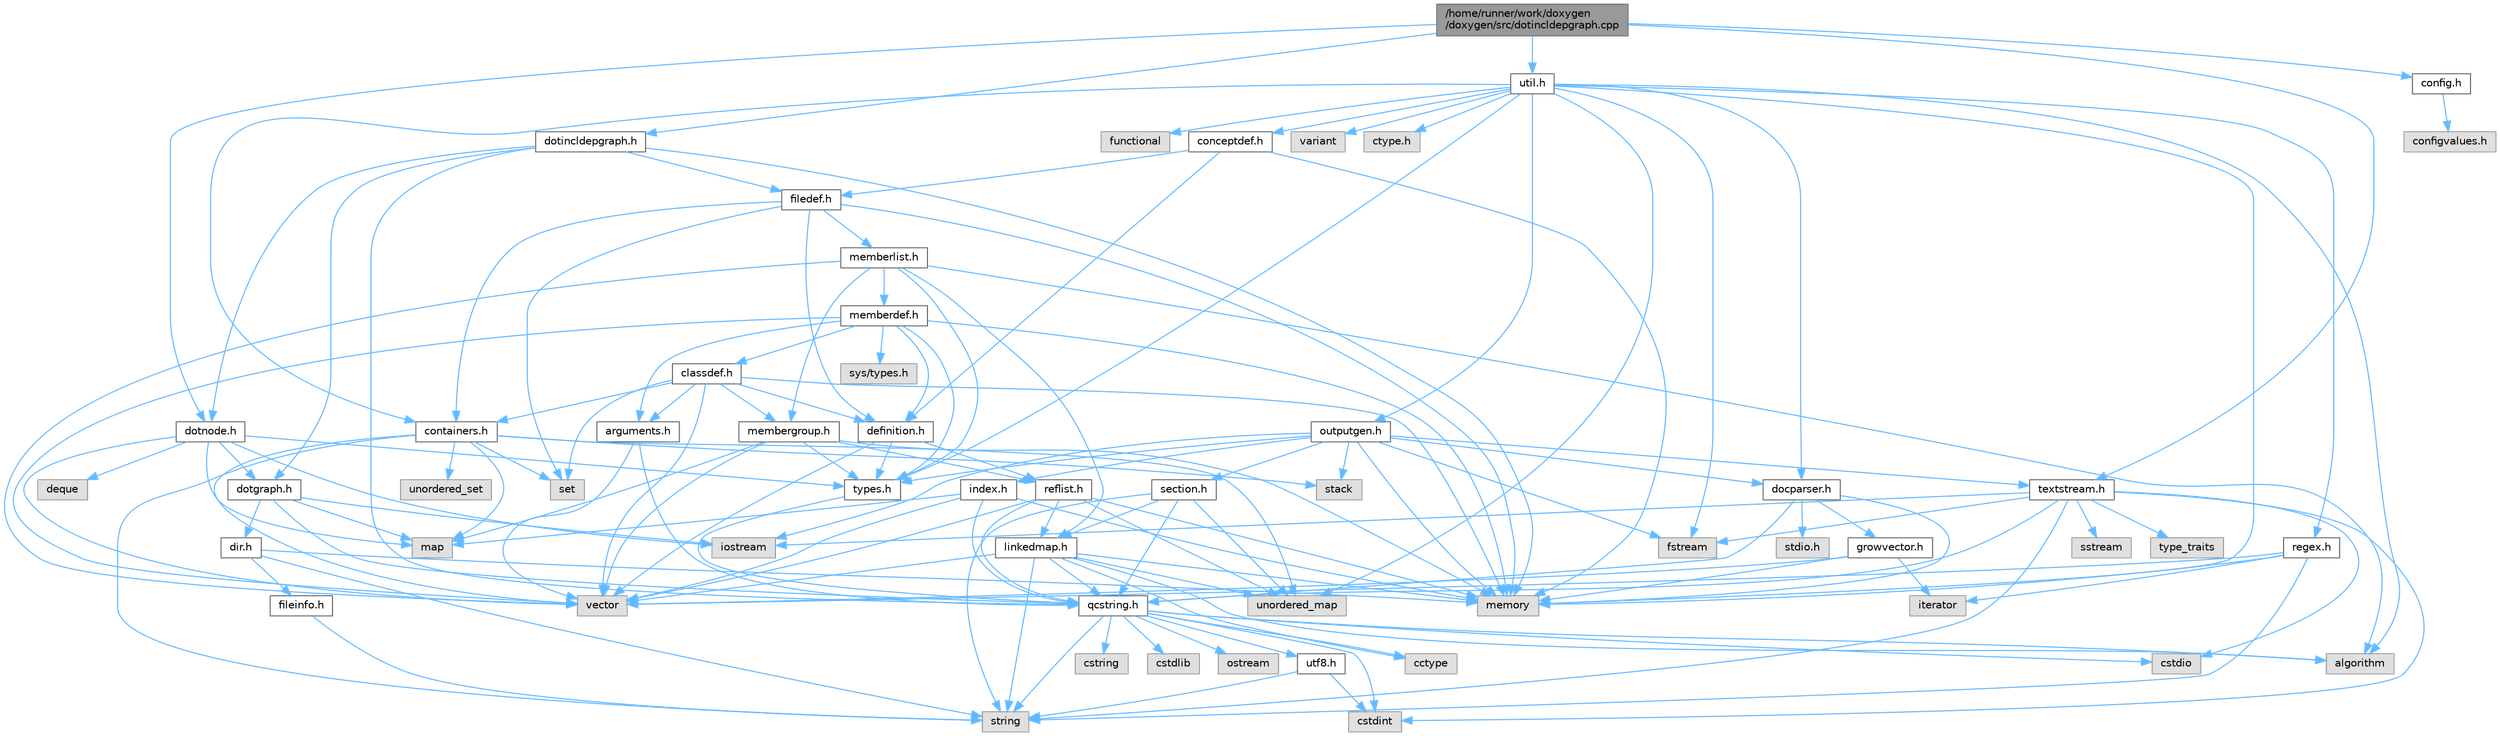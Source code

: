 digraph "/home/runner/work/doxygen/doxygen/src/dotincldepgraph.cpp"
{
 // INTERACTIVE_SVG=YES
 // LATEX_PDF_SIZE
  bgcolor="transparent";
  edge [fontname=Helvetica,fontsize=10,labelfontname=Helvetica,labelfontsize=10];
  node [fontname=Helvetica,fontsize=10,shape=box,height=0.2,width=0.4];
  Node1 [id="Node000001",label="/home/runner/work/doxygen\l/doxygen/src/dotincldepgraph.cpp",height=0.2,width=0.4,color="gray40", fillcolor="grey60", style="filled", fontcolor="black"];
  Node1 -> Node2 [id="edge1_Node000001_Node000002",color="steelblue1",style="solid"];
  Node2 [id="Node000002",label="dotincldepgraph.h",height=0.2,width=0.4,color="grey40", fillcolor="white", style="filled",URL="$dd/d8c/dotincldepgraph_8h.html",tooltip=" "];
  Node2 -> Node3 [id="edge2_Node000002_Node000003",color="steelblue1",style="solid"];
  Node3 [id="Node000003",label="memory",height=0.2,width=0.4,color="grey60", fillcolor="#E0E0E0", style="filled"];
  Node2 -> Node4 [id="edge3_Node000002_Node000004",color="steelblue1",style="solid"];
  Node4 [id="Node000004",label="qcstring.h",height=0.2,width=0.4,color="grey40", fillcolor="white", style="filled",URL="$d7/d5c/qcstring_8h.html",tooltip=" "];
  Node4 -> Node5 [id="edge4_Node000004_Node000005",color="steelblue1",style="solid"];
  Node5 [id="Node000005",label="string",height=0.2,width=0.4,color="grey60", fillcolor="#E0E0E0", style="filled"];
  Node4 -> Node6 [id="edge5_Node000004_Node000006",color="steelblue1",style="solid"];
  Node6 [id="Node000006",label="algorithm",height=0.2,width=0.4,color="grey60", fillcolor="#E0E0E0", style="filled"];
  Node4 -> Node7 [id="edge6_Node000004_Node000007",color="steelblue1",style="solid"];
  Node7 [id="Node000007",label="cctype",height=0.2,width=0.4,color="grey60", fillcolor="#E0E0E0", style="filled"];
  Node4 -> Node8 [id="edge7_Node000004_Node000008",color="steelblue1",style="solid"];
  Node8 [id="Node000008",label="cstring",height=0.2,width=0.4,color="grey60", fillcolor="#E0E0E0", style="filled"];
  Node4 -> Node9 [id="edge8_Node000004_Node000009",color="steelblue1",style="solid"];
  Node9 [id="Node000009",label="cstdio",height=0.2,width=0.4,color="grey60", fillcolor="#E0E0E0", style="filled"];
  Node4 -> Node10 [id="edge9_Node000004_Node000010",color="steelblue1",style="solid"];
  Node10 [id="Node000010",label="cstdlib",height=0.2,width=0.4,color="grey60", fillcolor="#E0E0E0", style="filled"];
  Node4 -> Node11 [id="edge10_Node000004_Node000011",color="steelblue1",style="solid"];
  Node11 [id="Node000011",label="cstdint",height=0.2,width=0.4,color="grey60", fillcolor="#E0E0E0", style="filled"];
  Node4 -> Node12 [id="edge11_Node000004_Node000012",color="steelblue1",style="solid"];
  Node12 [id="Node000012",label="ostream",height=0.2,width=0.4,color="grey60", fillcolor="#E0E0E0", style="filled"];
  Node4 -> Node13 [id="edge12_Node000004_Node000013",color="steelblue1",style="solid"];
  Node13 [id="Node000013",label="utf8.h",height=0.2,width=0.4,color="grey40", fillcolor="white", style="filled",URL="$db/d7c/utf8_8h.html",tooltip="Various UTF8 related helper functions."];
  Node13 -> Node11 [id="edge13_Node000013_Node000011",color="steelblue1",style="solid"];
  Node13 -> Node5 [id="edge14_Node000013_Node000005",color="steelblue1",style="solid"];
  Node2 -> Node14 [id="edge15_Node000002_Node000014",color="steelblue1",style="solid"];
  Node14 [id="Node000014",label="filedef.h",height=0.2,width=0.4,color="grey40", fillcolor="white", style="filled",URL="$d4/d3a/filedef_8h.html",tooltip=" "];
  Node14 -> Node3 [id="edge16_Node000014_Node000003",color="steelblue1",style="solid"];
  Node14 -> Node15 [id="edge17_Node000014_Node000015",color="steelblue1",style="solid"];
  Node15 [id="Node000015",label="set",height=0.2,width=0.4,color="grey60", fillcolor="#E0E0E0", style="filled"];
  Node14 -> Node16 [id="edge18_Node000014_Node000016",color="steelblue1",style="solid"];
  Node16 [id="Node000016",label="definition.h",height=0.2,width=0.4,color="grey40", fillcolor="white", style="filled",URL="$df/da1/definition_8h.html",tooltip=" "];
  Node16 -> Node17 [id="edge19_Node000016_Node000017",color="steelblue1",style="solid"];
  Node17 [id="Node000017",label="vector",height=0.2,width=0.4,color="grey60", fillcolor="#E0E0E0", style="filled"];
  Node16 -> Node18 [id="edge20_Node000016_Node000018",color="steelblue1",style="solid"];
  Node18 [id="Node000018",label="types.h",height=0.2,width=0.4,color="grey40", fillcolor="white", style="filled",URL="$d9/d49/types_8h.html",tooltip="This file contains a number of basic enums and types."];
  Node18 -> Node4 [id="edge21_Node000018_Node000004",color="steelblue1",style="solid"];
  Node16 -> Node19 [id="edge22_Node000016_Node000019",color="steelblue1",style="solid"];
  Node19 [id="Node000019",label="reflist.h",height=0.2,width=0.4,color="grey40", fillcolor="white", style="filled",URL="$d1/d02/reflist_8h.html",tooltip=" "];
  Node19 -> Node17 [id="edge23_Node000019_Node000017",color="steelblue1",style="solid"];
  Node19 -> Node20 [id="edge24_Node000019_Node000020",color="steelblue1",style="solid"];
  Node20 [id="Node000020",label="unordered_map",height=0.2,width=0.4,color="grey60", fillcolor="#E0E0E0", style="filled"];
  Node19 -> Node3 [id="edge25_Node000019_Node000003",color="steelblue1",style="solid"];
  Node19 -> Node4 [id="edge26_Node000019_Node000004",color="steelblue1",style="solid"];
  Node19 -> Node21 [id="edge27_Node000019_Node000021",color="steelblue1",style="solid"];
  Node21 [id="Node000021",label="linkedmap.h",height=0.2,width=0.4,color="grey40", fillcolor="white", style="filled",URL="$da/de1/linkedmap_8h.html",tooltip=" "];
  Node21 -> Node20 [id="edge28_Node000021_Node000020",color="steelblue1",style="solid"];
  Node21 -> Node17 [id="edge29_Node000021_Node000017",color="steelblue1",style="solid"];
  Node21 -> Node3 [id="edge30_Node000021_Node000003",color="steelblue1",style="solid"];
  Node21 -> Node5 [id="edge31_Node000021_Node000005",color="steelblue1",style="solid"];
  Node21 -> Node6 [id="edge32_Node000021_Node000006",color="steelblue1",style="solid"];
  Node21 -> Node7 [id="edge33_Node000021_Node000007",color="steelblue1",style="solid"];
  Node21 -> Node4 [id="edge34_Node000021_Node000004",color="steelblue1",style="solid"];
  Node14 -> Node22 [id="edge35_Node000014_Node000022",color="steelblue1",style="solid"];
  Node22 [id="Node000022",label="memberlist.h",height=0.2,width=0.4,color="grey40", fillcolor="white", style="filled",URL="$dd/d78/memberlist_8h.html",tooltip=" "];
  Node22 -> Node17 [id="edge36_Node000022_Node000017",color="steelblue1",style="solid"];
  Node22 -> Node6 [id="edge37_Node000022_Node000006",color="steelblue1",style="solid"];
  Node22 -> Node23 [id="edge38_Node000022_Node000023",color="steelblue1",style="solid"];
  Node23 [id="Node000023",label="memberdef.h",height=0.2,width=0.4,color="grey40", fillcolor="white", style="filled",URL="$d4/d46/memberdef_8h.html",tooltip=" "];
  Node23 -> Node17 [id="edge39_Node000023_Node000017",color="steelblue1",style="solid"];
  Node23 -> Node3 [id="edge40_Node000023_Node000003",color="steelblue1",style="solid"];
  Node23 -> Node24 [id="edge41_Node000023_Node000024",color="steelblue1",style="solid"];
  Node24 [id="Node000024",label="sys/types.h",height=0.2,width=0.4,color="grey60", fillcolor="#E0E0E0", style="filled"];
  Node23 -> Node18 [id="edge42_Node000023_Node000018",color="steelblue1",style="solid"];
  Node23 -> Node16 [id="edge43_Node000023_Node000016",color="steelblue1",style="solid"];
  Node23 -> Node25 [id="edge44_Node000023_Node000025",color="steelblue1",style="solid"];
  Node25 [id="Node000025",label="arguments.h",height=0.2,width=0.4,color="grey40", fillcolor="white", style="filled",URL="$df/d9b/arguments_8h.html",tooltip=" "];
  Node25 -> Node17 [id="edge45_Node000025_Node000017",color="steelblue1",style="solid"];
  Node25 -> Node4 [id="edge46_Node000025_Node000004",color="steelblue1",style="solid"];
  Node23 -> Node26 [id="edge47_Node000023_Node000026",color="steelblue1",style="solid"];
  Node26 [id="Node000026",label="classdef.h",height=0.2,width=0.4,color="grey40", fillcolor="white", style="filled",URL="$d1/da6/classdef_8h.html",tooltip=" "];
  Node26 -> Node3 [id="edge48_Node000026_Node000003",color="steelblue1",style="solid"];
  Node26 -> Node17 [id="edge49_Node000026_Node000017",color="steelblue1",style="solid"];
  Node26 -> Node15 [id="edge50_Node000026_Node000015",color="steelblue1",style="solid"];
  Node26 -> Node27 [id="edge51_Node000026_Node000027",color="steelblue1",style="solid"];
  Node27 [id="Node000027",label="containers.h",height=0.2,width=0.4,color="grey40", fillcolor="white", style="filled",URL="$d5/d75/containers_8h.html",tooltip=" "];
  Node27 -> Node17 [id="edge52_Node000027_Node000017",color="steelblue1",style="solid"];
  Node27 -> Node5 [id="edge53_Node000027_Node000005",color="steelblue1",style="solid"];
  Node27 -> Node15 [id="edge54_Node000027_Node000015",color="steelblue1",style="solid"];
  Node27 -> Node28 [id="edge55_Node000027_Node000028",color="steelblue1",style="solid"];
  Node28 [id="Node000028",label="map",height=0.2,width=0.4,color="grey60", fillcolor="#E0E0E0", style="filled"];
  Node27 -> Node29 [id="edge56_Node000027_Node000029",color="steelblue1",style="solid"];
  Node29 [id="Node000029",label="unordered_set",height=0.2,width=0.4,color="grey60", fillcolor="#E0E0E0", style="filled"];
  Node27 -> Node20 [id="edge57_Node000027_Node000020",color="steelblue1",style="solid"];
  Node27 -> Node30 [id="edge58_Node000027_Node000030",color="steelblue1",style="solid"];
  Node30 [id="Node000030",label="stack",height=0.2,width=0.4,color="grey60", fillcolor="#E0E0E0", style="filled"];
  Node26 -> Node16 [id="edge59_Node000026_Node000016",color="steelblue1",style="solid"];
  Node26 -> Node25 [id="edge60_Node000026_Node000025",color="steelblue1",style="solid"];
  Node26 -> Node31 [id="edge61_Node000026_Node000031",color="steelblue1",style="solid"];
  Node31 [id="Node000031",label="membergroup.h",height=0.2,width=0.4,color="grey40", fillcolor="white", style="filled",URL="$d9/d11/membergroup_8h.html",tooltip=" "];
  Node31 -> Node17 [id="edge62_Node000031_Node000017",color="steelblue1",style="solid"];
  Node31 -> Node28 [id="edge63_Node000031_Node000028",color="steelblue1",style="solid"];
  Node31 -> Node3 [id="edge64_Node000031_Node000003",color="steelblue1",style="solid"];
  Node31 -> Node18 [id="edge65_Node000031_Node000018",color="steelblue1",style="solid"];
  Node31 -> Node19 [id="edge66_Node000031_Node000019",color="steelblue1",style="solid"];
  Node22 -> Node21 [id="edge67_Node000022_Node000021",color="steelblue1",style="solid"];
  Node22 -> Node18 [id="edge68_Node000022_Node000018",color="steelblue1",style="solid"];
  Node22 -> Node31 [id="edge69_Node000022_Node000031",color="steelblue1",style="solid"];
  Node14 -> Node27 [id="edge70_Node000014_Node000027",color="steelblue1",style="solid"];
  Node2 -> Node32 [id="edge71_Node000002_Node000032",color="steelblue1",style="solid"];
  Node32 [id="Node000032",label="dotnode.h",height=0.2,width=0.4,color="grey40", fillcolor="white", style="filled",URL="$d8/d3b/dotnode_8h.html",tooltip=" "];
  Node32 -> Node17 [id="edge72_Node000032_Node000017",color="steelblue1",style="solid"];
  Node32 -> Node28 [id="edge73_Node000032_Node000028",color="steelblue1",style="solid"];
  Node32 -> Node33 [id="edge74_Node000032_Node000033",color="steelblue1",style="solid"];
  Node33 [id="Node000033",label="deque",height=0.2,width=0.4,color="grey60", fillcolor="#E0E0E0", style="filled"];
  Node32 -> Node34 [id="edge75_Node000032_Node000034",color="steelblue1",style="solid"];
  Node34 [id="Node000034",label="iostream",height=0.2,width=0.4,color="grey60", fillcolor="#E0E0E0", style="filled"];
  Node32 -> Node18 [id="edge76_Node000032_Node000018",color="steelblue1",style="solid"];
  Node32 -> Node35 [id="edge77_Node000032_Node000035",color="steelblue1",style="solid"];
  Node35 [id="Node000035",label="dotgraph.h",height=0.2,width=0.4,color="grey40", fillcolor="white", style="filled",URL="$d0/daa/dotgraph_8h.html",tooltip=" "];
  Node35 -> Node34 [id="edge78_Node000035_Node000034",color="steelblue1",style="solid"];
  Node35 -> Node28 [id="edge79_Node000035_Node000028",color="steelblue1",style="solid"];
  Node35 -> Node4 [id="edge80_Node000035_Node000004",color="steelblue1",style="solid"];
  Node35 -> Node36 [id="edge81_Node000035_Node000036",color="steelblue1",style="solid"];
  Node36 [id="Node000036",label="dir.h",height=0.2,width=0.4,color="grey40", fillcolor="white", style="filled",URL="$df/d9c/dir_8h.html",tooltip=" "];
  Node36 -> Node5 [id="edge82_Node000036_Node000005",color="steelblue1",style="solid"];
  Node36 -> Node3 [id="edge83_Node000036_Node000003",color="steelblue1",style="solid"];
  Node36 -> Node37 [id="edge84_Node000036_Node000037",color="steelblue1",style="solid"];
  Node37 [id="Node000037",label="fileinfo.h",height=0.2,width=0.4,color="grey40", fillcolor="white", style="filled",URL="$df/d45/fileinfo_8h.html",tooltip=" "];
  Node37 -> Node5 [id="edge85_Node000037_Node000005",color="steelblue1",style="solid"];
  Node2 -> Node35 [id="edge86_Node000002_Node000035",color="steelblue1",style="solid"];
  Node1 -> Node32 [id="edge87_Node000001_Node000032",color="steelblue1",style="solid"];
  Node1 -> Node38 [id="edge88_Node000001_Node000038",color="steelblue1",style="solid"];
  Node38 [id="Node000038",label="util.h",height=0.2,width=0.4,color="grey40", fillcolor="white", style="filled",URL="$d8/d3c/util_8h.html",tooltip="A bunch of utility functions."];
  Node38 -> Node3 [id="edge89_Node000038_Node000003",color="steelblue1",style="solid"];
  Node38 -> Node20 [id="edge90_Node000038_Node000020",color="steelblue1",style="solid"];
  Node38 -> Node6 [id="edge91_Node000038_Node000006",color="steelblue1",style="solid"];
  Node38 -> Node39 [id="edge92_Node000038_Node000039",color="steelblue1",style="solid"];
  Node39 [id="Node000039",label="functional",height=0.2,width=0.4,color="grey60", fillcolor="#E0E0E0", style="filled"];
  Node38 -> Node40 [id="edge93_Node000038_Node000040",color="steelblue1",style="solid"];
  Node40 [id="Node000040",label="fstream",height=0.2,width=0.4,color="grey60", fillcolor="#E0E0E0", style="filled"];
  Node38 -> Node41 [id="edge94_Node000038_Node000041",color="steelblue1",style="solid"];
  Node41 [id="Node000041",label="variant",height=0.2,width=0.4,color="grey60", fillcolor="#E0E0E0", style="filled"];
  Node38 -> Node42 [id="edge95_Node000038_Node000042",color="steelblue1",style="solid"];
  Node42 [id="Node000042",label="ctype.h",height=0.2,width=0.4,color="grey60", fillcolor="#E0E0E0", style="filled"];
  Node38 -> Node18 [id="edge96_Node000038_Node000018",color="steelblue1",style="solid"];
  Node38 -> Node43 [id="edge97_Node000038_Node000043",color="steelblue1",style="solid"];
  Node43 [id="Node000043",label="docparser.h",height=0.2,width=0.4,color="grey40", fillcolor="white", style="filled",URL="$de/d9c/docparser_8h.html",tooltip=" "];
  Node43 -> Node44 [id="edge98_Node000043_Node000044",color="steelblue1",style="solid"];
  Node44 [id="Node000044",label="stdio.h",height=0.2,width=0.4,color="grey60", fillcolor="#E0E0E0", style="filled"];
  Node43 -> Node3 [id="edge99_Node000043_Node000003",color="steelblue1",style="solid"];
  Node43 -> Node4 [id="edge100_Node000043_Node000004",color="steelblue1",style="solid"];
  Node43 -> Node45 [id="edge101_Node000043_Node000045",color="steelblue1",style="solid"];
  Node45 [id="Node000045",label="growvector.h",height=0.2,width=0.4,color="grey40", fillcolor="white", style="filled",URL="$d7/d50/growvector_8h.html",tooltip=" "];
  Node45 -> Node17 [id="edge102_Node000045_Node000017",color="steelblue1",style="solid"];
  Node45 -> Node3 [id="edge103_Node000045_Node000003",color="steelblue1",style="solid"];
  Node45 -> Node46 [id="edge104_Node000045_Node000046",color="steelblue1",style="solid"];
  Node46 [id="Node000046",label="iterator",height=0.2,width=0.4,color="grey60", fillcolor="#E0E0E0", style="filled"];
  Node38 -> Node27 [id="edge105_Node000038_Node000027",color="steelblue1",style="solid"];
  Node38 -> Node47 [id="edge106_Node000038_Node000047",color="steelblue1",style="solid"];
  Node47 [id="Node000047",label="outputgen.h",height=0.2,width=0.4,color="grey40", fillcolor="white", style="filled",URL="$df/d06/outputgen_8h.html",tooltip=" "];
  Node47 -> Node3 [id="edge107_Node000047_Node000003",color="steelblue1",style="solid"];
  Node47 -> Node30 [id="edge108_Node000047_Node000030",color="steelblue1",style="solid"];
  Node47 -> Node34 [id="edge109_Node000047_Node000034",color="steelblue1",style="solid"];
  Node47 -> Node40 [id="edge110_Node000047_Node000040",color="steelblue1",style="solid"];
  Node47 -> Node18 [id="edge111_Node000047_Node000018",color="steelblue1",style="solid"];
  Node47 -> Node48 [id="edge112_Node000047_Node000048",color="steelblue1",style="solid"];
  Node48 [id="Node000048",label="index.h",height=0.2,width=0.4,color="grey40", fillcolor="white", style="filled",URL="$d1/db5/index_8h.html",tooltip=" "];
  Node48 -> Node3 [id="edge113_Node000048_Node000003",color="steelblue1",style="solid"];
  Node48 -> Node17 [id="edge114_Node000048_Node000017",color="steelblue1",style="solid"];
  Node48 -> Node28 [id="edge115_Node000048_Node000028",color="steelblue1",style="solid"];
  Node48 -> Node4 [id="edge116_Node000048_Node000004",color="steelblue1",style="solid"];
  Node47 -> Node49 [id="edge117_Node000047_Node000049",color="steelblue1",style="solid"];
  Node49 [id="Node000049",label="section.h",height=0.2,width=0.4,color="grey40", fillcolor="white", style="filled",URL="$d1/d2a/section_8h.html",tooltip=" "];
  Node49 -> Node5 [id="edge118_Node000049_Node000005",color="steelblue1",style="solid"];
  Node49 -> Node20 [id="edge119_Node000049_Node000020",color="steelblue1",style="solid"];
  Node49 -> Node4 [id="edge120_Node000049_Node000004",color="steelblue1",style="solid"];
  Node49 -> Node21 [id="edge121_Node000049_Node000021",color="steelblue1",style="solid"];
  Node47 -> Node50 [id="edge122_Node000047_Node000050",color="steelblue1",style="solid"];
  Node50 [id="Node000050",label="textstream.h",height=0.2,width=0.4,color="grey40", fillcolor="white", style="filled",URL="$d4/d7d/textstream_8h.html",tooltip=" "];
  Node50 -> Node5 [id="edge123_Node000050_Node000005",color="steelblue1",style="solid"];
  Node50 -> Node34 [id="edge124_Node000050_Node000034",color="steelblue1",style="solid"];
  Node50 -> Node51 [id="edge125_Node000050_Node000051",color="steelblue1",style="solid"];
  Node51 [id="Node000051",label="sstream",height=0.2,width=0.4,color="grey60", fillcolor="#E0E0E0", style="filled"];
  Node50 -> Node11 [id="edge126_Node000050_Node000011",color="steelblue1",style="solid"];
  Node50 -> Node9 [id="edge127_Node000050_Node000009",color="steelblue1",style="solid"];
  Node50 -> Node40 [id="edge128_Node000050_Node000040",color="steelblue1",style="solid"];
  Node50 -> Node52 [id="edge129_Node000050_Node000052",color="steelblue1",style="solid"];
  Node52 [id="Node000052",label="type_traits",height=0.2,width=0.4,color="grey60", fillcolor="#E0E0E0", style="filled"];
  Node50 -> Node4 [id="edge130_Node000050_Node000004",color="steelblue1",style="solid"];
  Node47 -> Node43 [id="edge131_Node000047_Node000043",color="steelblue1",style="solid"];
  Node38 -> Node53 [id="edge132_Node000038_Node000053",color="steelblue1",style="solid"];
  Node53 [id="Node000053",label="regex.h",height=0.2,width=0.4,color="grey40", fillcolor="white", style="filled",URL="$d1/d21/regex_8h.html",tooltip=" "];
  Node53 -> Node3 [id="edge133_Node000053_Node000003",color="steelblue1",style="solid"];
  Node53 -> Node5 [id="edge134_Node000053_Node000005",color="steelblue1",style="solid"];
  Node53 -> Node17 [id="edge135_Node000053_Node000017",color="steelblue1",style="solid"];
  Node53 -> Node46 [id="edge136_Node000053_Node000046",color="steelblue1",style="solid"];
  Node38 -> Node54 [id="edge137_Node000038_Node000054",color="steelblue1",style="solid"];
  Node54 [id="Node000054",label="conceptdef.h",height=0.2,width=0.4,color="grey40", fillcolor="white", style="filled",URL="$da/df1/conceptdef_8h.html",tooltip=" "];
  Node54 -> Node3 [id="edge138_Node000054_Node000003",color="steelblue1",style="solid"];
  Node54 -> Node16 [id="edge139_Node000054_Node000016",color="steelblue1",style="solid"];
  Node54 -> Node14 [id="edge140_Node000054_Node000014",color="steelblue1",style="solid"];
  Node1 -> Node55 [id="edge141_Node000001_Node000055",color="steelblue1",style="solid"];
  Node55 [id="Node000055",label="config.h",height=0.2,width=0.4,color="grey40", fillcolor="white", style="filled",URL="$db/d16/config_8h.html",tooltip=" "];
  Node55 -> Node56 [id="edge142_Node000055_Node000056",color="steelblue1",style="solid"];
  Node56 [id="Node000056",label="configvalues.h",height=0.2,width=0.4,color="grey60", fillcolor="#E0E0E0", style="filled"];
  Node1 -> Node50 [id="edge143_Node000001_Node000050",color="steelblue1",style="solid"];
}

